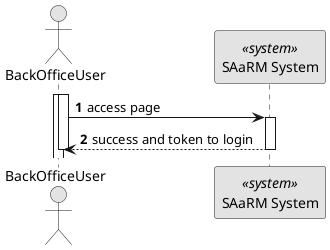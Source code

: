 @startuml 5.1.6
skinparam monochrome true
skinparam packageStyle rectangle
skinparam shadowing false

autonumber

actor "BackOfficeUser" as AD
participant "SAaRM System" as SYS <<system>>



activate AD

activate AD
AD -> SYS: access page

activate SYS
SYS --> AD : success and token to login

deactivate SYS

deactivate AD



@enduml